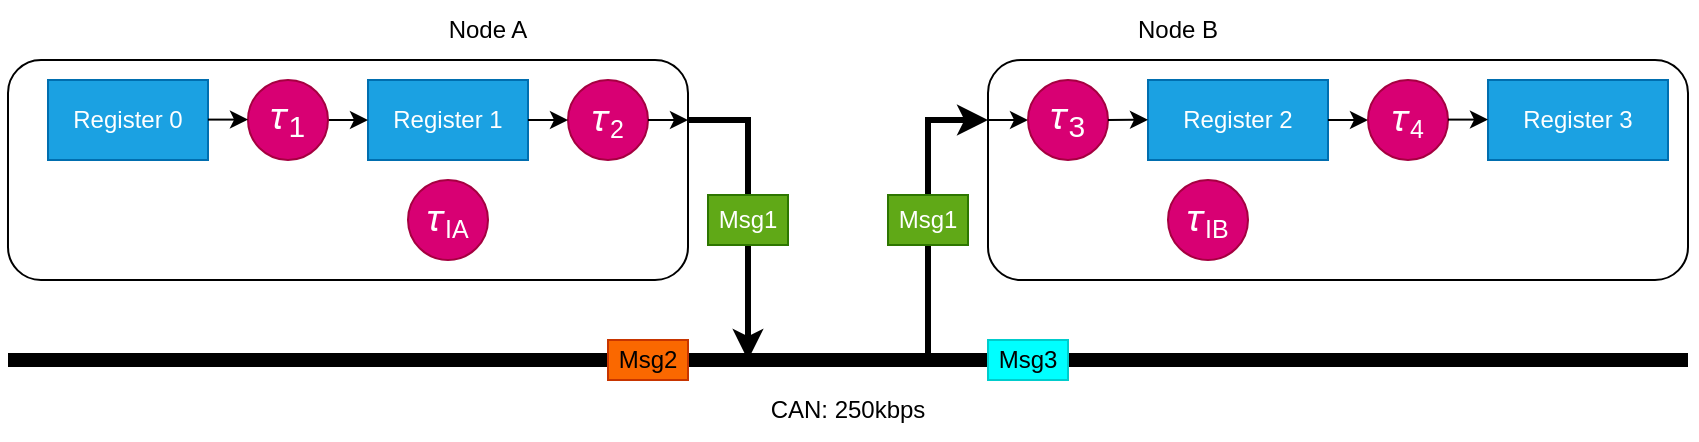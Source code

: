 <mxfile version="22.1.2" type="device">
  <diagram name="Sida-1" id="Qog7WAY2pVG9tlvl0o93">
    <mxGraphModel dx="2033" dy="809" grid="1" gridSize="10" guides="1" tooltips="1" connect="1" arrows="1" fold="1" page="1" pageScale="1" pageWidth="827" pageHeight="1169" math="0" shadow="0">
      <root>
        <mxCell id="0" />
        <mxCell id="1" parent="0" />
        <mxCell id="VwizKiLQwJYdyivGGtx8-1" value="" style="rounded=1;whiteSpace=wrap;html=1;" parent="1" vertex="1">
          <mxGeometry x="-30" y="90" width="340" height="110" as="geometry" />
        </mxCell>
        <mxCell id="VwizKiLQwJYdyivGGtx8-2" value="&lt;font style=&quot;font-size: 18px;&quot;&gt;𝜏&lt;/font&gt;&lt;font style=&quot;font-size: 15px;&quot;&gt;&lt;sub&gt;2&lt;/sub&gt;&lt;/font&gt;" style="ellipse;whiteSpace=wrap;html=1;aspect=fixed;fillColor=#d80073;fontColor=#ffffff;strokeColor=#A50040;" parent="1" vertex="1">
          <mxGeometry x="250" y="100" width="40" height="40" as="geometry" />
        </mxCell>
        <mxCell id="VwizKiLQwJYdyivGGtx8-4" value="Register 1" style="rounded=0;whiteSpace=wrap;html=1;fillColor=#1ba1e2;strokeColor=#006EAF;fontColor=#ffffff;" parent="1" vertex="1">
          <mxGeometry x="150" y="100" width="80" height="40" as="geometry" />
        </mxCell>
        <mxCell id="VwizKiLQwJYdyivGGtx8-5" value="&lt;font style=&quot;&quot;&gt;&lt;font style=&quot;&quot;&gt;&lt;span style=&quot;font-size: 18px;&quot;&gt;𝜏&lt;/span&gt;&lt;span style=&quot;font-size: 15px;&quot;&gt;&lt;sub&gt;IA&lt;/sub&gt;&lt;/span&gt;&lt;/font&gt;&lt;/font&gt;" style="ellipse;whiteSpace=wrap;html=1;aspect=fixed;fillColor=#d80073;strokeColor=#A50040;fontColor=#ffffff;" parent="1" vertex="1">
          <mxGeometry x="170" y="150" width="40" height="40" as="geometry" />
        </mxCell>
        <mxCell id="VwizKiLQwJYdyivGGtx8-7" value="" style="rounded=1;whiteSpace=wrap;html=1;" parent="1" vertex="1">
          <mxGeometry x="460" y="90" width="350" height="110" as="geometry" />
        </mxCell>
        <mxCell id="CU2PW2R0NnPEt6F2YgYL-7" style="edgeStyle=orthogonalEdgeStyle;rounded=0;orthogonalLoop=1;jettySize=auto;html=1;exitX=0;exitY=0.5;exitDx=0;exitDy=0;endArrow=none;endFill=0;startArrow=classic;startFill=1;" parent="1" source="VwizKiLQwJYdyivGGtx8-8" edge="1">
          <mxGeometry relative="1" as="geometry">
            <mxPoint x="460" y="120.031" as="targetPoint" />
          </mxGeometry>
        </mxCell>
        <mxCell id="VwizKiLQwJYdyivGGtx8-8" value="&lt;font style=&quot;font-size: 18px;&quot;&gt;&lt;font style=&quot;&quot;&gt;𝜏&lt;/font&gt;&lt;font style=&quot;&quot;&gt;&lt;sub style=&quot;&quot;&gt;3&lt;/sub&gt;&lt;/font&gt;&lt;/font&gt;" style="ellipse;whiteSpace=wrap;html=1;aspect=fixed;fillColor=#d80073;fontColor=#ffffff;strokeColor=#A50040;" parent="1" vertex="1">
          <mxGeometry x="480" y="100" width="40" height="40" as="geometry" />
        </mxCell>
        <mxCell id="VwizKiLQwJYdyivGGtx8-9" value="Register 2" style="rounded=0;whiteSpace=wrap;html=1;fillColor=#1ba1e2;strokeColor=#006EAF;fontColor=#ffffff;" parent="1" vertex="1">
          <mxGeometry x="540" y="100" width="90" height="40" as="geometry" />
        </mxCell>
        <mxCell id="VwizKiLQwJYdyivGGtx8-12" value="&lt;font style=&quot;&quot;&gt;&lt;font style=&quot;&quot;&gt;&lt;span style=&quot;font-size: 18px;&quot;&gt;𝜏&lt;/span&gt;&lt;span style=&quot;font-size: 15px;&quot;&gt;&lt;sub&gt;IB&lt;/sub&gt;&lt;/span&gt;&lt;/font&gt;&lt;/font&gt;" style="ellipse;whiteSpace=wrap;html=1;aspect=fixed;fillColor=#d80073;fontColor=#ffffff;strokeColor=#A50040;" parent="1" vertex="1">
          <mxGeometry x="550" y="150" width="40" height="40" as="geometry" />
        </mxCell>
        <mxCell id="VwizKiLQwJYdyivGGtx8-13" value="" style="endArrow=none;html=1;rounded=0;strokeWidth=7;" parent="1" edge="1">
          <mxGeometry width="50" height="50" relative="1" as="geometry">
            <mxPoint x="-30" y="240" as="sourcePoint" />
            <mxPoint x="810" y="240" as="targetPoint" />
          </mxGeometry>
        </mxCell>
        <mxCell id="VwizKiLQwJYdyivGGtx8-16" value="" style="endArrow=classic;html=1;rounded=0;edgeStyle=orthogonalEdgeStyle;strokeWidth=3;" parent="1" edge="1">
          <mxGeometry width="50" height="50" relative="1" as="geometry">
            <mxPoint x="310" y="120" as="sourcePoint" />
            <mxPoint x="340" y="240" as="targetPoint" />
            <Array as="points">
              <mxPoint x="310" y="120" />
              <mxPoint x="340" y="120" />
            </Array>
          </mxGeometry>
        </mxCell>
        <mxCell id="VwizKiLQwJYdyivGGtx8-17" value="" style="endArrow=classic;html=1;rounded=0;edgeStyle=orthogonalEdgeStyle;strokeWidth=3;" parent="1" edge="1">
          <mxGeometry width="50" height="50" relative="1" as="geometry">
            <mxPoint x="430" y="240" as="sourcePoint" />
            <mxPoint x="460" y="120" as="targetPoint" />
            <Array as="points">
              <mxPoint x="430" y="120" />
            </Array>
          </mxGeometry>
        </mxCell>
        <mxCell id="VwizKiLQwJYdyivGGtx8-18" value="" style="endArrow=classic;html=1;rounded=0;exitX=1;exitY=0.5;exitDx=0;exitDy=0;" parent="1" source="VwizKiLQwJYdyivGGtx8-2" edge="1">
          <mxGeometry width="50" height="50" relative="1" as="geometry">
            <mxPoint x="260" y="10" as="sourcePoint" />
            <mxPoint x="310" y="120" as="targetPoint" />
          </mxGeometry>
        </mxCell>
        <mxCell id="VwizKiLQwJYdyivGGtx8-19" value="" style="endArrow=classic;html=1;rounded=0;entryX=0;entryY=0.5;entryDx=0;entryDy=0;exitX=1;exitY=0.5;exitDx=0;exitDy=0;" parent="1" source="VwizKiLQwJYdyivGGtx8-4" target="VwizKiLQwJYdyivGGtx8-2" edge="1">
          <mxGeometry width="50" height="50" relative="1" as="geometry">
            <mxPoint x="230" y="200" as="sourcePoint" />
            <mxPoint x="280" y="150" as="targetPoint" />
          </mxGeometry>
        </mxCell>
        <mxCell id="VwizKiLQwJYdyivGGtx8-20" value="" style="endArrow=classic;html=1;rounded=0;entryX=0;entryY=0.5;entryDx=0;entryDy=0;exitX=1;exitY=0.5;exitDx=0;exitDy=0;" parent="1" target="VwizKiLQwJYdyivGGtx8-4" edge="1" source="6Jlnh9q2ctdvcpOl2O6l-1">
          <mxGeometry width="50" height="50" relative="1" as="geometry">
            <mxPoint x="110" y="120" as="sourcePoint" />
            <mxPoint x="70" y="140" as="targetPoint" />
          </mxGeometry>
        </mxCell>
        <mxCell id="VwizKiLQwJYdyivGGtx8-23" value="" style="endArrow=classic;html=1;rounded=0;exitX=1;exitY=0.5;exitDx=0;exitDy=0;entryX=0;entryY=0.5;entryDx=0;entryDy=0;" parent="1" source="VwizKiLQwJYdyivGGtx8-9" edge="1" target="6Jlnh9q2ctdvcpOl2O6l-4">
          <mxGeometry width="50" height="50" relative="1" as="geometry">
            <mxPoint x="660" y="120" as="sourcePoint" />
            <mxPoint x="660" y="120" as="targetPoint" />
          </mxGeometry>
        </mxCell>
        <mxCell id="VwizKiLQwJYdyivGGtx8-28" value="Msg1" style="rounded=0;whiteSpace=wrap;html=1;fillColor=#60a917;strokeColor=#2D7600;fontColor=#ffffff;" parent="1" vertex="1">
          <mxGeometry x="320" y="157.5" width="40" height="25" as="geometry" />
        </mxCell>
        <mxCell id="VwizKiLQwJYdyivGGtx8-29" value="Msg1" style="rounded=0;whiteSpace=wrap;html=1;fillColor=#60a917;strokeColor=#2D7600;fontColor=#ffffff;" parent="1" vertex="1">
          <mxGeometry x="410" y="157.5" width="40" height="25" as="geometry" />
        </mxCell>
        <mxCell id="VwizKiLQwJYdyivGGtx8-31" value="Msg2" style="rounded=0;whiteSpace=wrap;html=1;fillColor=#fa6800;strokeColor=#C73500;fontColor=#000000;" parent="1" vertex="1">
          <mxGeometry x="270" y="230" width="40" height="20" as="geometry" />
        </mxCell>
        <mxCell id="VwizKiLQwJYdyivGGtx8-33" value="&lt;font color=&quot;#000000&quot;&gt;Msg3&lt;/font&gt;" style="rounded=0;whiteSpace=wrap;html=1;fillColor=#00FFFF;strokeColor=#00CCCC;fontColor=#ffffff;" parent="1" vertex="1">
          <mxGeometry x="460" y="230" width="40" height="20" as="geometry" />
        </mxCell>
        <mxCell id="bGnjM9Xhf4yppKqo5HXV-1" value="CAN: 250kbps" style="text;html=1;strokeColor=none;fillColor=none;align=center;verticalAlign=middle;whiteSpace=wrap;rounded=0;" parent="1" vertex="1">
          <mxGeometry x="350" y="250" width="80" height="30" as="geometry" />
        </mxCell>
        <mxCell id="CU2PW2R0NnPEt6F2YgYL-1" value="Node A" style="text;html=1;strokeColor=none;fillColor=none;align=center;verticalAlign=middle;whiteSpace=wrap;rounded=0;" parent="1" vertex="1">
          <mxGeometry x="180" y="60" width="60" height="30" as="geometry" />
        </mxCell>
        <mxCell id="CU2PW2R0NnPEt6F2YgYL-2" value="Node B" style="text;html=1;strokeColor=none;fillColor=none;align=center;verticalAlign=middle;whiteSpace=wrap;rounded=0;" parent="1" vertex="1">
          <mxGeometry x="525" y="60" width="60" height="30" as="geometry" />
        </mxCell>
        <mxCell id="CU2PW2R0NnPEt6F2YgYL-3" value="" style="endArrow=classic;html=1;rounded=0;" parent="1" edge="1">
          <mxGeometry width="50" height="50" relative="1" as="geometry">
            <mxPoint x="520" y="120" as="sourcePoint" />
            <mxPoint x="540" y="119.86" as="targetPoint" />
          </mxGeometry>
        </mxCell>
        <mxCell id="6Jlnh9q2ctdvcpOl2O6l-1" value="&lt;font style=&quot;font-size: 18px;&quot;&gt;𝜏&lt;sub style=&quot;&quot;&gt;1&lt;/sub&gt;&lt;/font&gt;" style="ellipse;whiteSpace=wrap;html=1;aspect=fixed;fillColor=#d80073;fontColor=#ffffff;strokeColor=#A50040;" vertex="1" parent="1">
          <mxGeometry x="90" y="100" width="40" height="40" as="geometry" />
        </mxCell>
        <mxCell id="6Jlnh9q2ctdvcpOl2O6l-2" value="Register 0" style="rounded=0;whiteSpace=wrap;html=1;fillColor=#1ba1e2;strokeColor=#006EAF;fontColor=#ffffff;" vertex="1" parent="1">
          <mxGeometry x="-10" y="100" width="80" height="40" as="geometry" />
        </mxCell>
        <mxCell id="6Jlnh9q2ctdvcpOl2O6l-3" value="" style="endArrow=classic;html=1;rounded=0;entryX=0;entryY=0.5;entryDx=0;entryDy=0;exitX=1;exitY=0.5;exitDx=0;exitDy=0;" edge="1" parent="1">
          <mxGeometry width="50" height="50" relative="1" as="geometry">
            <mxPoint x="70" y="119.8" as="sourcePoint" />
            <mxPoint x="90" y="119.8" as="targetPoint" />
          </mxGeometry>
        </mxCell>
        <mxCell id="6Jlnh9q2ctdvcpOl2O6l-4" value="&lt;font style=&quot;&quot;&gt;&lt;font style=&quot;&quot;&gt;&lt;span style=&quot;font-size: 18px;&quot;&gt;𝜏&lt;/span&gt;&lt;span style=&quot;font-size: 15px;&quot;&gt;&lt;sub&gt;4&lt;/sub&gt;&lt;/span&gt;&lt;/font&gt;&lt;/font&gt;" style="ellipse;whiteSpace=wrap;html=1;aspect=fixed;fillColor=#d80073;fontColor=#ffffff;strokeColor=#A50040;" vertex="1" parent="1">
          <mxGeometry x="650" y="100" width="40" height="40" as="geometry" />
        </mxCell>
        <mxCell id="6Jlnh9q2ctdvcpOl2O6l-5" value="Register 3" style="rounded=0;whiteSpace=wrap;html=1;fillColor=#1ba1e2;strokeColor=#006EAF;fontColor=#ffffff;" vertex="1" parent="1">
          <mxGeometry x="710" y="100" width="90" height="40" as="geometry" />
        </mxCell>
        <mxCell id="6Jlnh9q2ctdvcpOl2O6l-6" value="" style="endArrow=classic;html=1;rounded=0;exitX=1;exitY=0.5;exitDx=0;exitDy=0;entryX=0;entryY=0.5;entryDx=0;entryDy=0;" edge="1" parent="1">
          <mxGeometry width="50" height="50" relative="1" as="geometry">
            <mxPoint x="690" y="119.8" as="sourcePoint" />
            <mxPoint x="710" y="119.8" as="targetPoint" />
          </mxGeometry>
        </mxCell>
      </root>
    </mxGraphModel>
  </diagram>
</mxfile>
